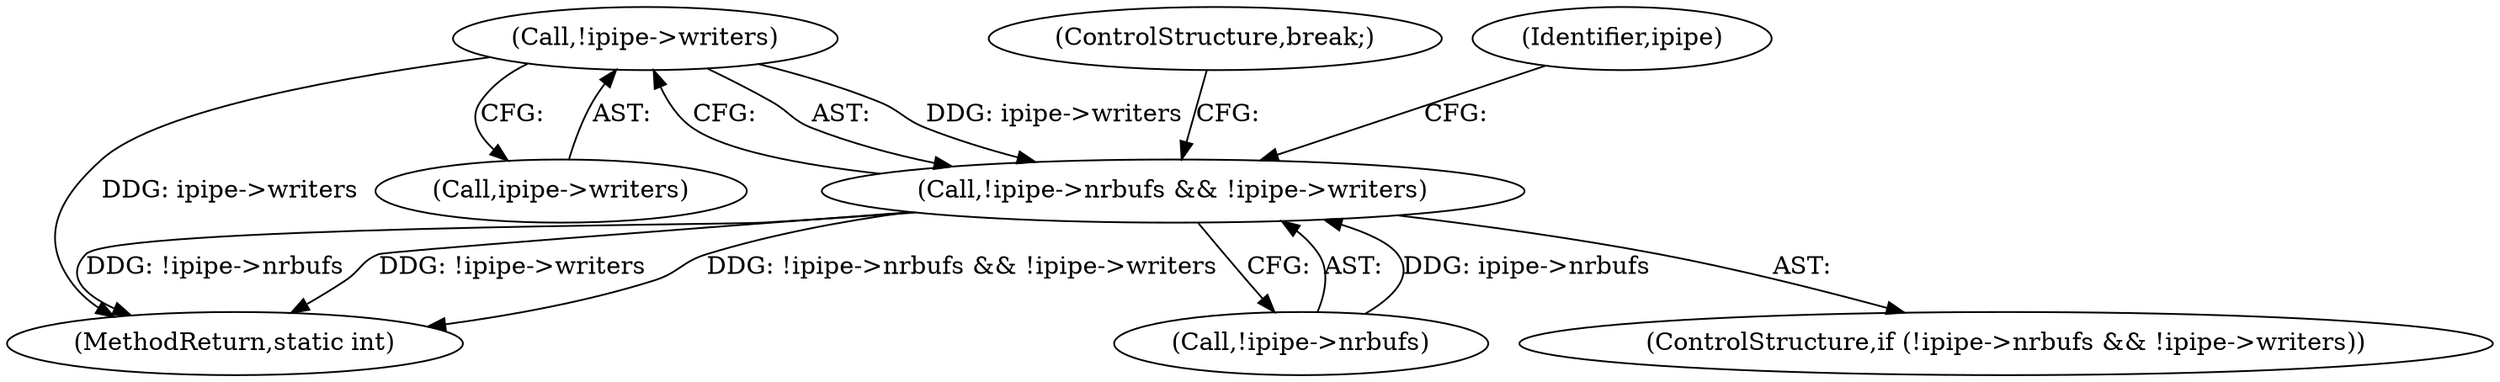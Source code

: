 digraph "0_linux_6b3a707736301c2128ca85ce85fb13f60b5e350a_2@API" {
"1000173" [label="(Call,!ipipe->writers)"];
"1000168" [label="(Call,!ipipe->nrbufs && !ipipe->writers)"];
"1000177" [label="(ControlStructure,break;)"];
"1000363" [label="(MethodReturn,static int)"];
"1000173" [label="(Call,!ipipe->writers)"];
"1000169" [label="(Call,!ipipe->nrbufs)"];
"1000174" [label="(Call,ipipe->writers)"];
"1000168" [label="(Call,!ipipe->nrbufs && !ipipe->writers)"];
"1000167" [label="(ControlStructure,if (!ipipe->nrbufs && !ipipe->writers))"];
"1000182" [label="(Identifier,ipipe)"];
"1000173" -> "1000168"  [label="AST: "];
"1000173" -> "1000174"  [label="CFG: "];
"1000174" -> "1000173"  [label="AST: "];
"1000168" -> "1000173"  [label="CFG: "];
"1000173" -> "1000363"  [label="DDG: ipipe->writers"];
"1000173" -> "1000168"  [label="DDG: ipipe->writers"];
"1000168" -> "1000167"  [label="AST: "];
"1000168" -> "1000169"  [label="CFG: "];
"1000169" -> "1000168"  [label="AST: "];
"1000177" -> "1000168"  [label="CFG: "];
"1000182" -> "1000168"  [label="CFG: "];
"1000168" -> "1000363"  [label="DDG: !ipipe->nrbufs && !ipipe->writers"];
"1000168" -> "1000363"  [label="DDG: !ipipe->nrbufs"];
"1000168" -> "1000363"  [label="DDG: !ipipe->writers"];
"1000169" -> "1000168"  [label="DDG: ipipe->nrbufs"];
}
